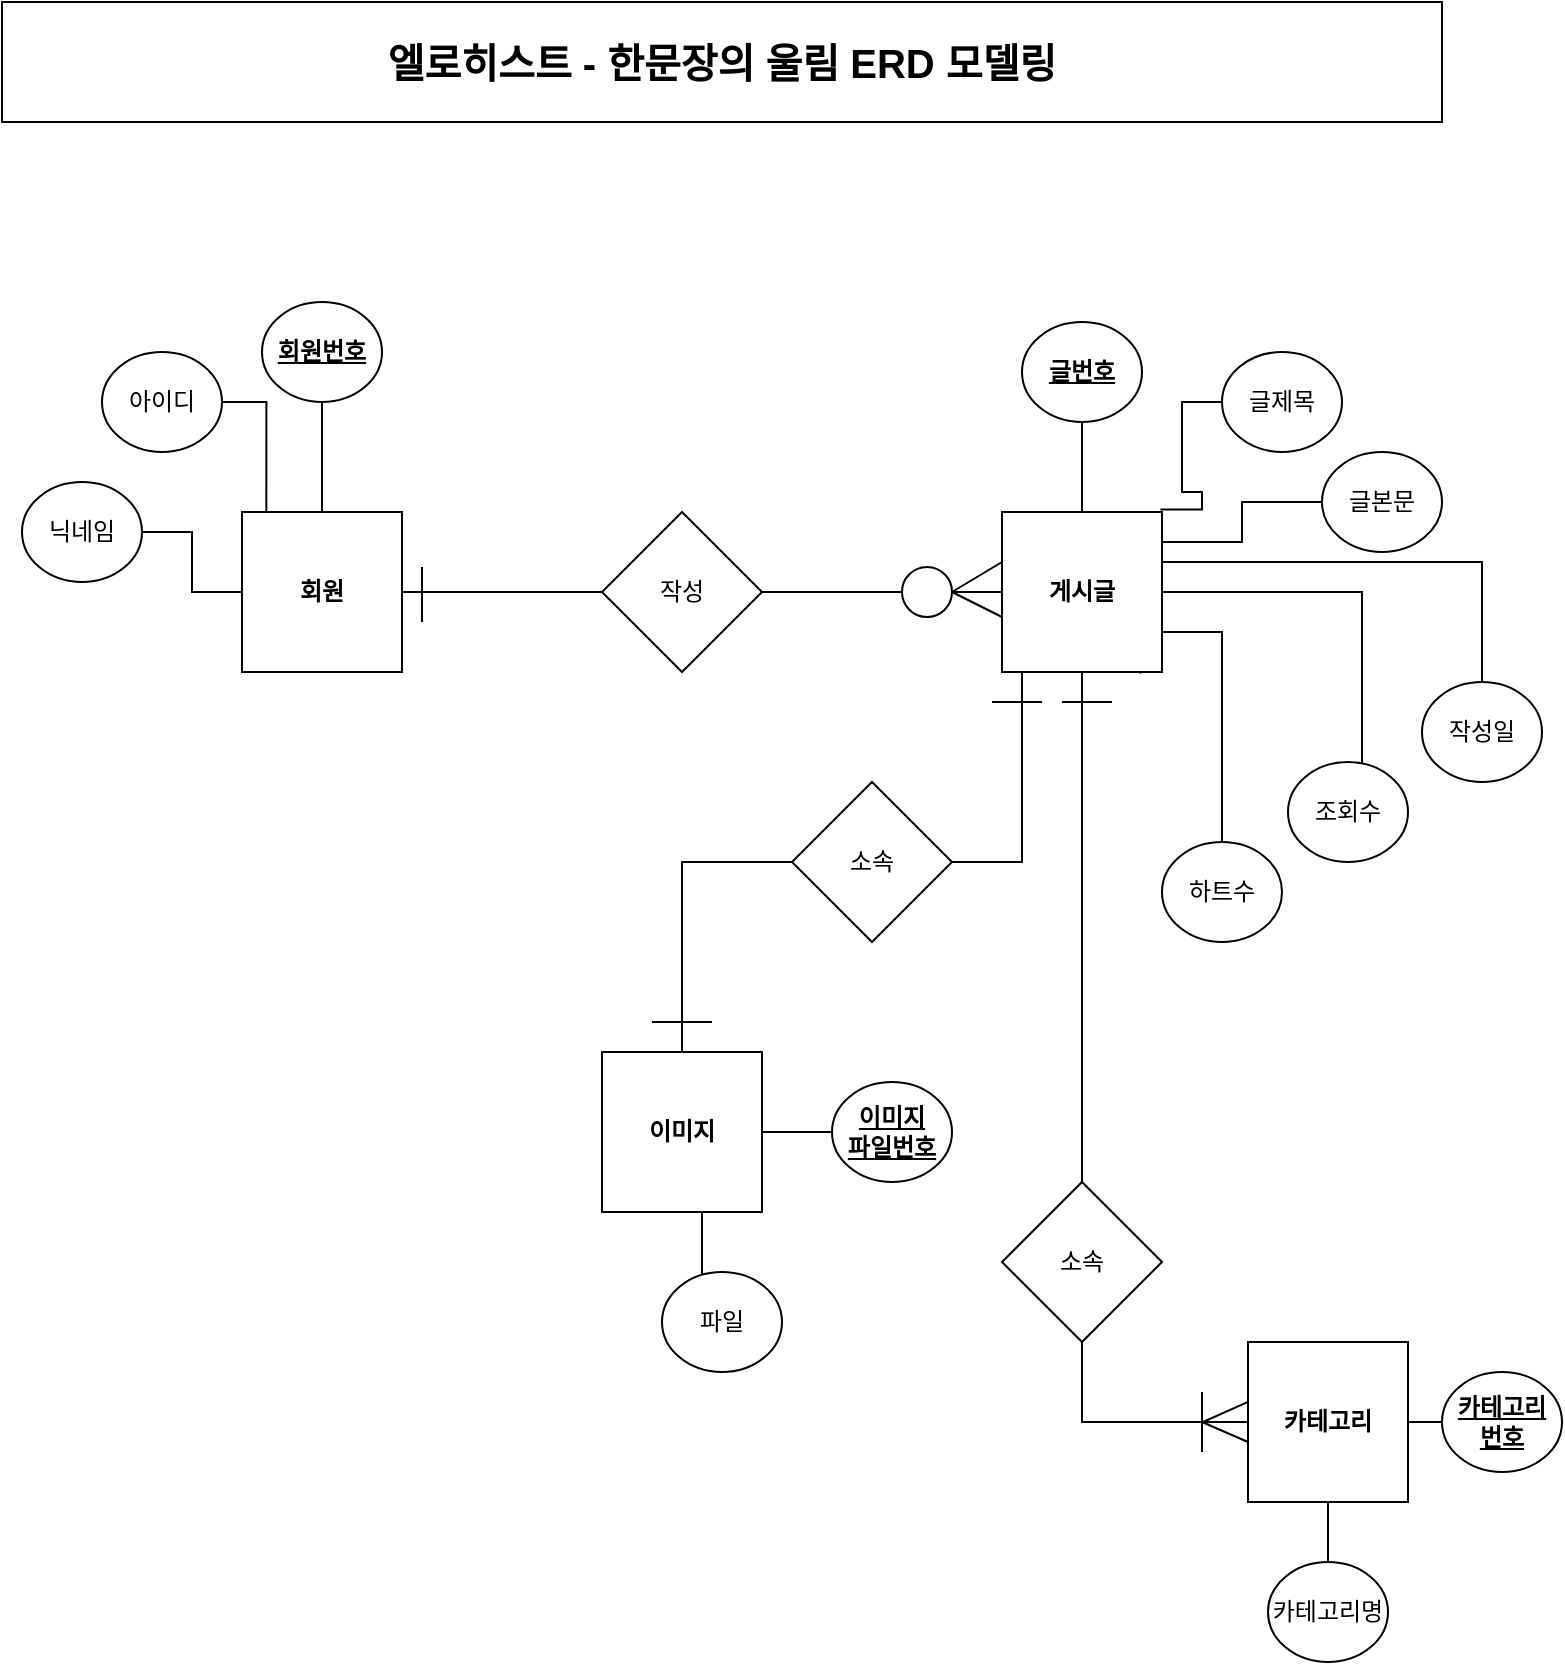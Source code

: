<mxfile version="12.2.4" pages="1"><diagram id="k3-eoSB4o8UPUt7kWsof" name="Page-1"><mxGraphModel dx="873" dy="530" grid="1" gridSize="10" guides="1" tooltips="1" connect="1" arrows="1" fold="1" page="1" pageScale="1" pageWidth="827" pageHeight="1169" math="0" shadow="0"><root><mxCell id="0"/><mxCell id="1" parent="0"/><mxCell id="2" value="&lt;span style=&quot;font-size: 20px&quot;&gt;&lt;b&gt;엘로히스트 - 한문장의 울림 ERD 모델링&lt;/b&gt;&lt;/span&gt;" style="rounded=0;whiteSpace=wrap;html=1;" parent="1" vertex="1"><mxGeometry x="40" y="40" width="720" height="60" as="geometry"/></mxCell><mxCell id="36" value="&lt;b&gt;회원&lt;/b&gt;" style="whiteSpace=wrap;html=1;aspect=fixed;" parent="1" vertex="1"><mxGeometry x="160" y="295" width="80" height="80" as="geometry"/></mxCell><mxCell id="77" style="edgeStyle=orthogonalEdgeStyle;rounded=0;orthogonalLoop=1;jettySize=auto;html=1;entryX=0.5;entryY=0;entryDx=0;entryDy=0;endArrow=none;endFill=0;" parent="1" source="38" target="36" edge="1"><mxGeometry relative="1" as="geometry"/></mxCell><mxCell id="38" value="&lt;u&gt;&lt;b&gt;회원번호&lt;/b&gt;&lt;/u&gt;" style="ellipse;whiteSpace=wrap;html=1;" parent="1" vertex="1"><mxGeometry x="170" y="190" width="60" height="50" as="geometry"/></mxCell><mxCell id="80" style="edgeStyle=orthogonalEdgeStyle;rounded=0;orthogonalLoop=1;jettySize=auto;html=1;entryX=0.152;entryY=-0.002;entryDx=0;entryDy=0;entryPerimeter=0;endArrow=none;endFill=0;" parent="1" source="39" target="36" edge="1"><mxGeometry relative="1" as="geometry"/></mxCell><mxCell id="39" value="아이디" style="ellipse;whiteSpace=wrap;html=1;" parent="1" vertex="1"><mxGeometry x="90" y="215" width="60" height="50" as="geometry"/></mxCell><mxCell id="72" value="" style="edgeStyle=orthogonalEdgeStyle;rounded=0;orthogonalLoop=1;jettySize=auto;html=1;endArrow=none;endFill=0;" parent="1" source="41" target="37" edge="1"><mxGeometry relative="1" as="geometry"><Array as="points"><mxPoint x="660" y="290"/><mxPoint x="660" y="310"/></Array></mxGeometry></mxCell><mxCell id="41" value="글본문" style="ellipse;whiteSpace=wrap;html=1;" parent="1" vertex="1"><mxGeometry x="700" y="265" width="60" height="50" as="geometry"/></mxCell><mxCell id="74" value="" style="edgeStyle=orthogonalEdgeStyle;rounded=0;orthogonalLoop=1;jettySize=auto;html=1;endArrow=none;endFill=0;" parent="1" source="42" edge="1"><mxGeometry relative="1" as="geometry"><mxPoint x="620" y="370" as="targetPoint"/><Array as="points"><mxPoint x="780" y="320"/><mxPoint x="620" y="320"/></Array></mxGeometry></mxCell><mxCell id="42" value="작성일" style="ellipse;whiteSpace=wrap;html=1;" parent="1" vertex="1"><mxGeometry x="750" y="380" width="60" height="50" as="geometry"/></mxCell><mxCell id="82" value="" style="edgeStyle=orthogonalEdgeStyle;rounded=0;orthogonalLoop=1;jettySize=auto;html=1;endArrow=none;endFill=0;exitX=0.25;exitY=1;exitDx=0;exitDy=0;entryX=0.5;entryY=0;entryDx=0;entryDy=0;" parent="1" source="37" target="83" edge="1"><mxGeometry relative="1" as="geometry"><mxPoint x="515" y="480" as="targetPoint"/><Array as="points"><mxPoint x="550" y="375"/><mxPoint x="550" y="470"/><mxPoint x="380" y="470"/></Array></mxGeometry></mxCell><mxCell id="119" value="" style="edgeStyle=orthogonalEdgeStyle;rounded=0;orthogonalLoop=1;jettySize=auto;html=1;endArrow=none;endFill=0;entryX=1;entryY=0.75;entryDx=0;entryDy=0;" parent="1" source="43" target="37" edge="1"><mxGeometry relative="1" as="geometry"><mxPoint x="650" y="380" as="targetPoint"/></mxGeometry></mxCell><mxCell id="43" value="하트수" style="ellipse;whiteSpace=wrap;html=1;" parent="1" vertex="1"><mxGeometry x="620" y="460" width="60" height="50" as="geometry"/></mxCell><mxCell id="75" style="edgeStyle=orthogonalEdgeStyle;rounded=0;orthogonalLoop=1;jettySize=auto;html=1;endArrow=none;endFill=0;entryX=0.865;entryY=1.01;entryDx=0;entryDy=0;entryPerimeter=0;" parent="1" source="44" target="37" edge="1"><mxGeometry relative="1" as="geometry"><mxPoint x="600" y="380" as="targetPoint"/><Array as="points"><mxPoint x="720" y="335"/><mxPoint x="609" y="335"/></Array></mxGeometry></mxCell><mxCell id="44" value="조회수" style="ellipse;whiteSpace=wrap;html=1;" parent="1" vertex="1"><mxGeometry x="683" y="420" width="60" height="50" as="geometry"/></mxCell><mxCell id="79" style="edgeStyle=orthogonalEdgeStyle;rounded=0;orthogonalLoop=1;jettySize=auto;html=1;exitX=1;exitY=0.5;exitDx=0;exitDy=0;entryX=0;entryY=0.5;entryDx=0;entryDy=0;endArrow=none;endFill=0;" parent="1" source="45" target="36" edge="1"><mxGeometry relative="1" as="geometry"/></mxCell><mxCell id="45" value="닉네임" style="ellipse;whiteSpace=wrap;html=1;" parent="1" vertex="1"><mxGeometry x="50" y="280" width="60" height="50" as="geometry"/></mxCell><mxCell id="71" value="" style="edgeStyle=orthogonalEdgeStyle;rounded=0;orthogonalLoop=1;jettySize=auto;html=1;endArrow=none;endFill=0;entryX=0.99;entryY=-0.015;entryDx=0;entryDy=0;entryPerimeter=0;" parent="1" source="46" target="37" edge="1"><mxGeometry relative="1" as="geometry"><mxPoint x="680" y="345" as="targetPoint"/></mxGeometry></mxCell><mxCell id="46" value="글제목" style="ellipse;whiteSpace=wrap;html=1;" parent="1" vertex="1"><mxGeometry x="650" y="215" width="60" height="50" as="geometry"/></mxCell><mxCell id="49" value="" style="endArrow=none;html=1;entryX=0;entryY=0.5;entryDx=0;entryDy=0;" parent="1" source="62" target="37" edge="1"><mxGeometry width="50" height="50" relative="1" as="geometry"><mxPoint x="240" y="335" as="sourcePoint"/><mxPoint x="290" y="285" as="targetPoint"/></mxGeometry></mxCell><mxCell id="62" value="" style="ellipse;whiteSpace=wrap;html=1;aspect=fixed;" parent="1" vertex="1"><mxGeometry x="490" y="322.5" width="25" height="25" as="geometry"/></mxCell><mxCell id="63" value="" style="endArrow=none;html=1;entryX=0;entryY=0.5;entryDx=0;entryDy=0;" parent="1" target="62" edge="1"><mxGeometry width="50" height="50" relative="1" as="geometry"><mxPoint x="240" y="335" as="sourcePoint"/><mxPoint x="540" y="335" as="targetPoint"/></mxGeometry></mxCell><mxCell id="50" value="작성" style="rhombus;whiteSpace=wrap;html=1;" parent="1" vertex="1"><mxGeometry x="340" y="295" width="80" height="80" as="geometry"/></mxCell><mxCell id="64" value="" style="endArrow=none;html=1;exitX=1;exitY=0.5;exitDx=0;exitDy=0;" parent="1" source="62" edge="1"><mxGeometry width="50" height="50" relative="1" as="geometry"><mxPoint x="500" y="360" as="sourcePoint"/><mxPoint x="540" y="320" as="targetPoint"/></mxGeometry></mxCell><mxCell id="66" value="" style="endArrow=none;html=1;exitX=1;exitY=0.5;exitDx=0;exitDy=0;" parent="1" source="62" edge="1"><mxGeometry width="50" height="50" relative="1" as="geometry"><mxPoint x="490" y="397.5" as="sourcePoint"/><mxPoint x="540" y="347.5" as="targetPoint"/></mxGeometry></mxCell><mxCell id="67" value="" style="endArrow=none;html=1;" parent="1" edge="1"><mxGeometry width="50" height="50" relative="1" as="geometry"><mxPoint x="250" y="350" as="sourcePoint"/><mxPoint x="250" y="322.5" as="targetPoint"/></mxGeometry></mxCell><mxCell id="85" value="" style="edgeStyle=orthogonalEdgeStyle;rounded=0;orthogonalLoop=1;jettySize=auto;html=1;endArrow=none;endFill=0;" parent="1" source="83" edge="1"><mxGeometry relative="1" as="geometry"><mxPoint x="500" y="605" as="targetPoint"/></mxGeometry></mxCell><mxCell id="89" style="edgeStyle=orthogonalEdgeStyle;rounded=0;orthogonalLoop=1;jettySize=auto;html=1;exitX=1;exitY=0.75;exitDx=0;exitDy=0;entryX=0;entryY=0.5;entryDx=0;entryDy=0;endArrow=none;endFill=0;" parent="1" source="83" target="87" edge="1"><mxGeometry relative="1" as="geometry"><Array as="points"><mxPoint x="390" y="625"/><mxPoint x="390" y="700"/></Array></mxGeometry></mxCell><mxCell id="83" value="&lt;b&gt;이미지&lt;/b&gt;" style="whiteSpace=wrap;html=1;aspect=fixed;" parent="1" vertex="1"><mxGeometry x="340" y="565" width="80" height="80" as="geometry"/></mxCell><mxCell id="86" value="&lt;b&gt;&lt;u&gt;이미지&lt;br&gt;파일번호&lt;/u&gt;&lt;/b&gt;" style="ellipse;whiteSpace=wrap;html=1;" parent="1" vertex="1"><mxGeometry x="455" y="580" width="60" height="50" as="geometry"/></mxCell><mxCell id="87" value="파일" style="ellipse;whiteSpace=wrap;html=1;" parent="1" vertex="1"><mxGeometry x="370" y="675" width="60" height="50" as="geometry"/></mxCell><mxCell id="90" value="소속" style="rhombus;whiteSpace=wrap;html=1;" parent="1" vertex="1"><mxGeometry x="435" y="430" width="80" height="80" as="geometry"/></mxCell><mxCell id="97" style="edgeStyle=orthogonalEdgeStyle;rounded=0;orthogonalLoop=1;jettySize=auto;html=1;endArrow=none;endFill=0;" parent="1" source="93" target="96" edge="1"><mxGeometry relative="1" as="geometry"><mxPoint x="633" y="790" as="targetPoint"/></mxGeometry></mxCell><mxCell id="110" value="" style="edgeStyle=orthogonalEdgeStyle;rounded=0;orthogonalLoop=1;jettySize=auto;html=1;endArrow=none;endFill=0;" parent="1" source="93" target="37" edge="1"><mxGeometry relative="1" as="geometry"><mxPoint x="720" y="630" as="targetPoint"/></mxGeometry></mxCell><mxCell id="93" value="&lt;b&gt;카테고리&lt;/b&gt;" style="whiteSpace=wrap;html=1;aspect=fixed;" parent="1" vertex="1"><mxGeometry x="663" y="710" width="80" height="80" as="geometry"/></mxCell><mxCell id="95" value="소속" style="rhombus;whiteSpace=wrap;html=1;" parent="1" vertex="1"><mxGeometry x="540" y="630" width="80" height="80" as="geometry"/></mxCell><mxCell id="99" value="" style="edgeStyle=orthogonalEdgeStyle;rounded=0;orthogonalLoop=1;jettySize=auto;html=1;endArrow=none;endFill=0;exitX=0.5;exitY=1;exitDx=0;exitDy=0;" parent="1" source="93" target="98" edge="1"><mxGeometry relative="1" as="geometry"/></mxCell><mxCell id="96" value="&lt;b&gt;&lt;u&gt;카테고리&lt;br&gt;번호&lt;br&gt;&lt;/u&gt;&lt;/b&gt;" style="ellipse;whiteSpace=wrap;html=1;" parent="1" vertex="1"><mxGeometry x="760" y="725" width="60" height="50" as="geometry"/></mxCell><mxCell id="98" value="카테고리명" style="ellipse;whiteSpace=wrap;html=1;" parent="1" vertex="1"><mxGeometry x="673" y="820" width="60" height="50" as="geometry"/></mxCell><mxCell id="37" value="&lt;b&gt;게시글&lt;/b&gt;" style="whiteSpace=wrap;html=1;aspect=fixed;" parent="1" vertex="1"><mxGeometry x="540" y="295" width="80" height="80" as="geometry"/></mxCell><mxCell id="113" value="" style="endArrow=none;html=1;entryX=0.004;entryY=0.373;entryDx=0;entryDy=0;entryPerimeter=0;" parent="1" target="93" edge="1"><mxGeometry width="50" height="50" relative="1" as="geometry"><mxPoint x="640.5" y="750" as="sourcePoint"/><mxPoint x="663" y="730" as="targetPoint"/></mxGeometry></mxCell><mxCell id="116" value="" style="endArrow=none;html=1;" parent="1" edge="1"><mxGeometry width="50" height="50" relative="1" as="geometry"><mxPoint x="640" y="750" as="sourcePoint"/><mxPoint x="663" y="760" as="targetPoint"/></mxGeometry></mxCell><mxCell id="120" style="edgeStyle=orthogonalEdgeStyle;rounded=0;orthogonalLoop=1;jettySize=auto;html=1;entryX=0.5;entryY=0;entryDx=0;entryDy=0;endArrow=none;endFill=0;exitX=0.5;exitY=1;exitDx=0;exitDy=0;" parent="1" source="121" edge="1"><mxGeometry relative="1" as="geometry"><mxPoint x="550" y="240" as="sourcePoint"/><mxPoint x="550" y="295" as="targetPoint"/><Array as="points"><mxPoint x="580" y="295"/></Array></mxGeometry></mxCell><mxCell id="121" value="&lt;b&gt;&lt;u&gt;글번호&lt;/u&gt;&lt;/b&gt;" style="ellipse;whiteSpace=wrap;html=1;" parent="1" vertex="1"><mxGeometry x="550" y="200" width="60" height="50" as="geometry"/></mxCell><mxCell id="123" value="" style="endArrow=none;html=1;" parent="1" edge="1"><mxGeometry width="50" height="50" relative="1" as="geometry"><mxPoint x="640" y="765" as="sourcePoint"/><mxPoint x="640" y="735" as="targetPoint"/></mxGeometry></mxCell><mxCell id="124" value="" style="endArrow=none;html=1;" parent="1" edge="1"><mxGeometry width="50" height="50" relative="1" as="geometry"><mxPoint x="595" y="390" as="sourcePoint"/><mxPoint x="570" y="390" as="targetPoint"/></mxGeometry></mxCell><mxCell id="125" value="" style="endArrow=none;html=1;" parent="1" edge="1"><mxGeometry width="50" height="50" relative="1" as="geometry"><mxPoint x="395" y="550" as="sourcePoint"/><mxPoint x="365" y="550" as="targetPoint"/></mxGeometry></mxCell><mxCell id="126" value="" style="endArrow=none;html=1;" parent="1" edge="1"><mxGeometry width="50" height="50" relative="1" as="geometry"><mxPoint x="560" y="390" as="sourcePoint"/><mxPoint x="535" y="390" as="targetPoint"/></mxGeometry></mxCell></root></mxGraphModel></diagram></mxfile>
